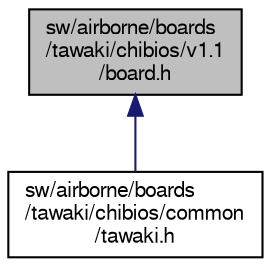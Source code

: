 digraph "sw/airborne/boards/tawaki/chibios/v1.1/board.h"
{
  edge [fontname="FreeSans",fontsize="10",labelfontname="FreeSans",labelfontsize="10"];
  node [fontname="FreeSans",fontsize="10",shape=record];
  Node1 [label="sw/airborne/boards\l/tawaki/chibios/v1.1\l/board.h",height=0.2,width=0.4,color="black", fillcolor="grey75", style="filled", fontcolor="black"];
  Node1 -> Node2 [dir="back",color="midnightblue",fontsize="10",style="solid",fontname="FreeSans"];
  Node2 [label="sw/airborne/boards\l/tawaki/chibios/common\l/tawaki.h",height=0.2,width=0.4,color="black", fillcolor="white", style="filled",URL="$tawaki_8h.html"];
}
